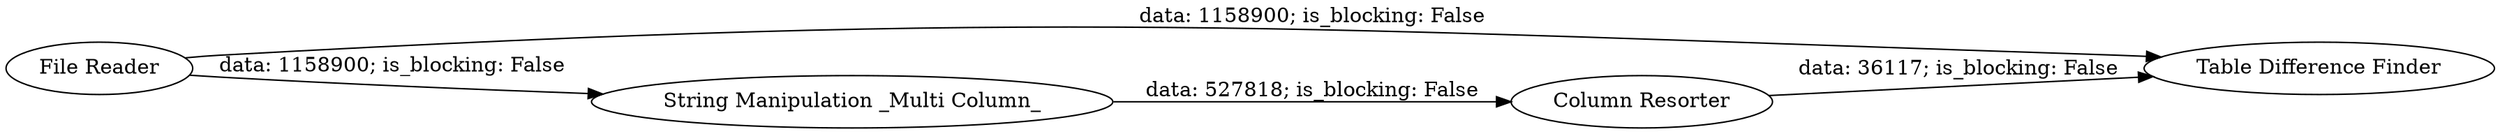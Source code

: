 digraph {
	"5433999161394261519_8" [label="Column Resorter"]
	"5433999161394261519_1" [label="Table Difference Finder"]
	"5433999161394261519_6" [label="File Reader"]
	"5433999161394261519_7" [label="String Manipulation _Multi Column_"]
	"5433999161394261519_6" -> "5433999161394261519_1" [label="data: 1158900; is_blocking: False"]
	"5433999161394261519_7" -> "5433999161394261519_8" [label="data: 527818; is_blocking: False"]
	"5433999161394261519_6" -> "5433999161394261519_7" [label="data: 1158900; is_blocking: False"]
	"5433999161394261519_8" -> "5433999161394261519_1" [label="data: 36117; is_blocking: False"]
	rankdir=LR
}
